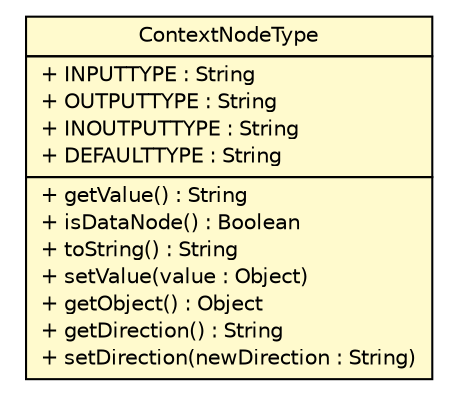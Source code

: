 #!/usr/local/bin/dot
#
# Class diagram 
# Generated by UMLGraph version R5_6 (http://www.umlgraph.org/)
#

digraph G {
	edge [fontname="Helvetica",fontsize=10,labelfontname="Helvetica",labelfontsize=10];
	node [fontname="Helvetica",fontsize=10,shape=plaintext];
	nodesep=0.25;
	ranksep=0.5;
	// sorcer.core.provider.cataloger.ui.ContextNodeType
	c174831 [label=<<table title="sorcer.core.provider.cataloger.ui.ContextNodeType" border="0" cellborder="1" cellspacing="0" cellpadding="2" port="p" bgcolor="lemonChiffon" href="./ContextNodeType.html">
		<tr><td><table border="0" cellspacing="0" cellpadding="1">
<tr><td align="center" balign="center"> ContextNodeType </td></tr>
		</table></td></tr>
		<tr><td><table border="0" cellspacing="0" cellpadding="1">
<tr><td align="left" balign="left"> + INPUTTYPE : String </td></tr>
<tr><td align="left" balign="left"> + OUTPUTTYPE : String </td></tr>
<tr><td align="left" balign="left"> + INOUTPUTTYPE : String </td></tr>
<tr><td align="left" balign="left"> + DEFAULTTYPE : String </td></tr>
		</table></td></tr>
		<tr><td><table border="0" cellspacing="0" cellpadding="1">
<tr><td align="left" balign="left"> + getValue() : String </td></tr>
<tr><td align="left" balign="left"> + isDataNode() : Boolean </td></tr>
<tr><td align="left" balign="left"> + toString() : String </td></tr>
<tr><td align="left" balign="left"> + setValue(value : Object) </td></tr>
<tr><td align="left" balign="left"> + getObject() : Object </td></tr>
<tr><td align="left" balign="left"> + getDirection() : String </td></tr>
<tr><td align="left" balign="left"> + setDirection(newDirection : String) </td></tr>
		</table></td></tr>
		</table>>, URL="./ContextNodeType.html", fontname="Helvetica", fontcolor="black", fontsize=10.0];
}


